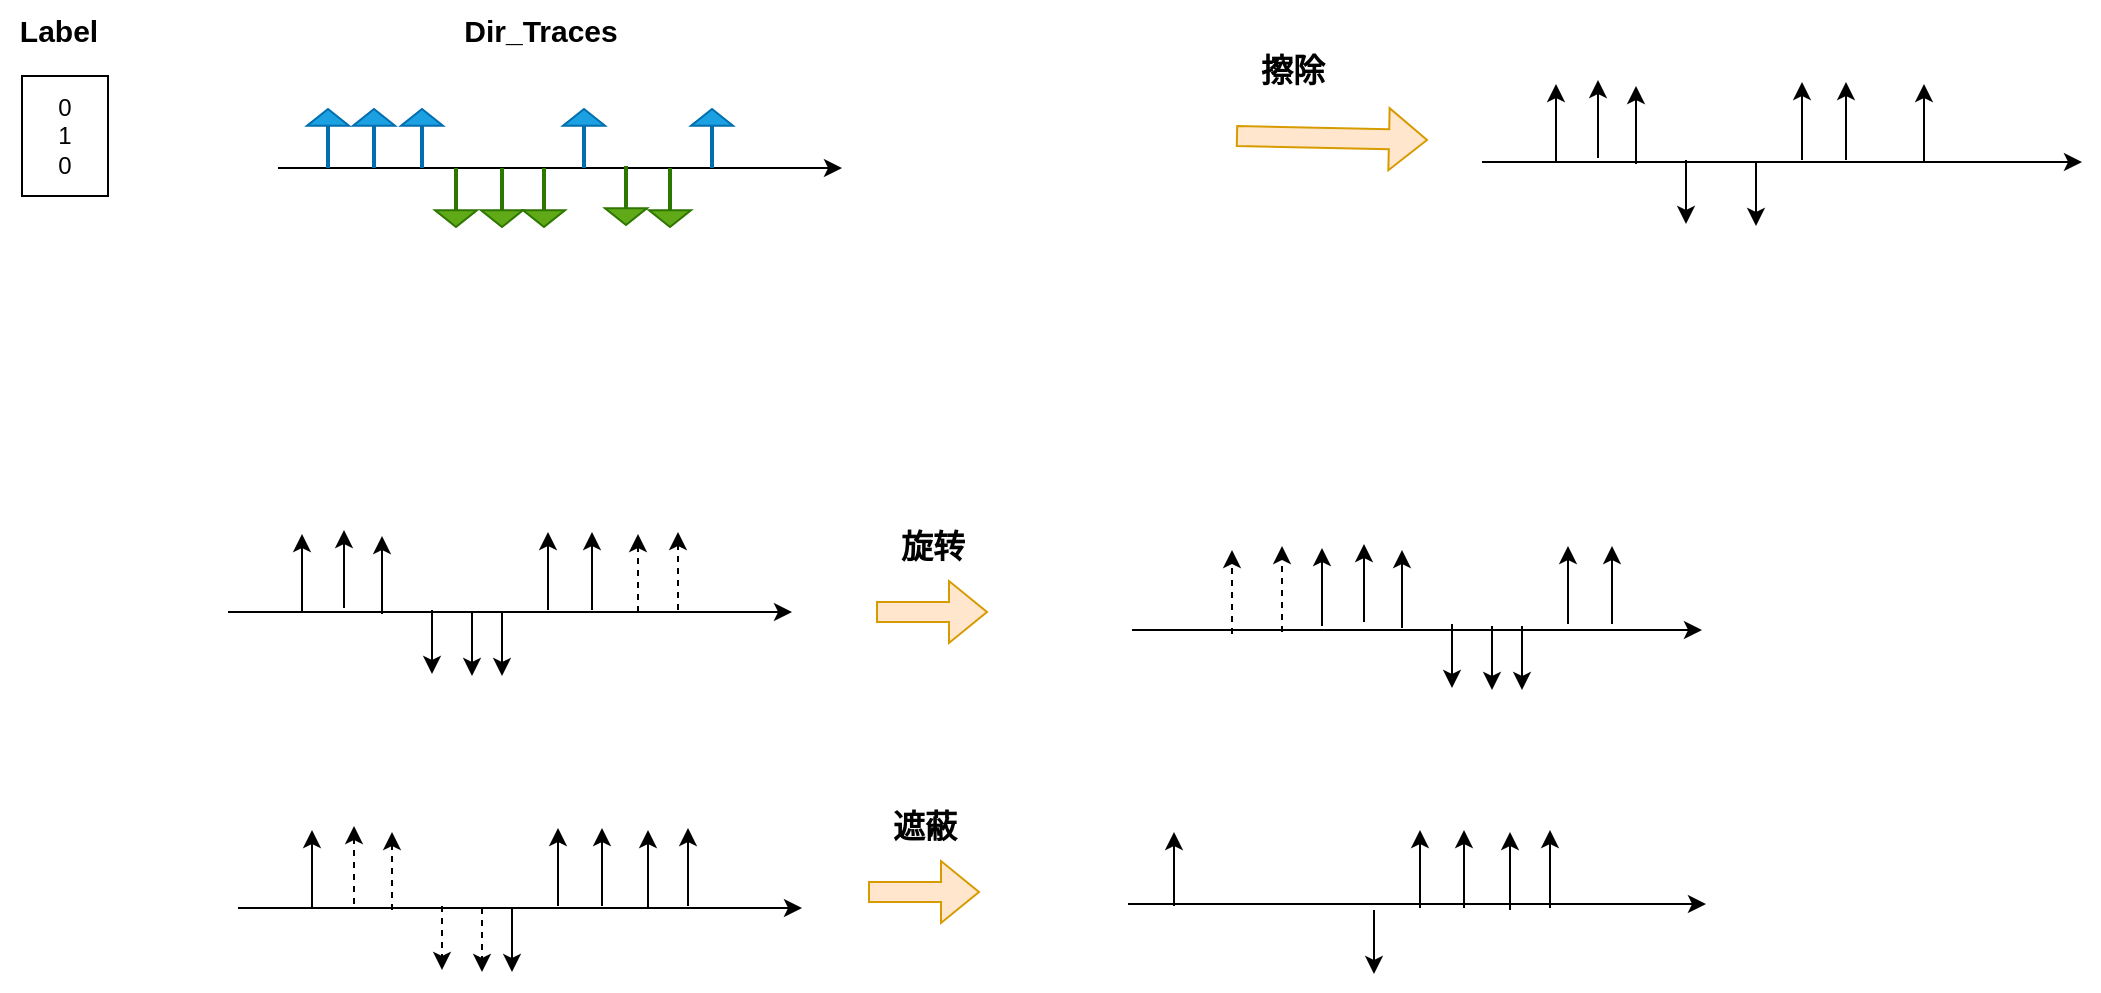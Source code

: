 <mxfile version="24.0.7" type="github">
  <diagram name="第 1 页" id="ZusEr--IG7KZ8trxtdcu">
    <mxGraphModel dx="2250" dy="939" grid="0" gridSize="10" guides="1" tooltips="1" connect="1" arrows="1" fold="1" page="0" pageScale="1" pageWidth="827" pageHeight="1169" math="0" shadow="0">
      <root>
        <mxCell id="0" />
        <mxCell id="1" parent="0" />
        <mxCell id="l5cotHKUDbFg4a4MN0r3-1" value="" style="shape=flexArrow;endArrow=classic;html=1;rounded=0;fillColor=#ffe6cc;strokeColor=#d79b00;" edge="1" parent="1">
          <mxGeometry width="50" height="50" relative="1" as="geometry">
            <mxPoint x="-413" y="291" as="sourcePoint" />
            <mxPoint x="-357" y="291" as="targetPoint" />
          </mxGeometry>
        </mxCell>
        <mxCell id="l5cotHKUDbFg4a4MN0r3-2" value="" style="endArrow=classic;html=1;rounded=0;" edge="1" parent="1">
          <mxGeometry width="50" height="50" relative="1" as="geometry">
            <mxPoint x="-700" y="291" as="sourcePoint" />
            <mxPoint x="-700" y="252" as="targetPoint" />
          </mxGeometry>
        </mxCell>
        <mxCell id="l5cotHKUDbFg4a4MN0r3-3" value="" style="endArrow=classic;html=1;rounded=0;" edge="1" parent="1">
          <mxGeometry width="50" height="50" relative="1" as="geometry">
            <mxPoint x="-737" y="291" as="sourcePoint" />
            <mxPoint x="-455" y="291" as="targetPoint" />
          </mxGeometry>
        </mxCell>
        <mxCell id="l5cotHKUDbFg4a4MN0r3-4" value="" style="endArrow=classic;html=1;rounded=0;" edge="1" parent="1">
          <mxGeometry width="50" height="50" relative="1" as="geometry">
            <mxPoint x="-679" y="289" as="sourcePoint" />
            <mxPoint x="-679" y="250" as="targetPoint" />
          </mxGeometry>
        </mxCell>
        <mxCell id="l5cotHKUDbFg4a4MN0r3-5" value="" style="endArrow=classic;html=1;rounded=0;" edge="1" parent="1">
          <mxGeometry width="50" height="50" relative="1" as="geometry">
            <mxPoint x="-660" y="292" as="sourcePoint" />
            <mxPoint x="-660" y="253" as="targetPoint" />
          </mxGeometry>
        </mxCell>
        <mxCell id="l5cotHKUDbFg4a4MN0r3-6" value="" style="endArrow=classic;html=1;rounded=0;" edge="1" parent="1">
          <mxGeometry width="50" height="50" relative="1" as="geometry">
            <mxPoint x="-635" y="290" as="sourcePoint" />
            <mxPoint x="-635" y="322" as="targetPoint" />
          </mxGeometry>
        </mxCell>
        <mxCell id="l5cotHKUDbFg4a4MN0r3-7" value="" style="endArrow=classic;html=1;rounded=0;" edge="1" parent="1">
          <mxGeometry width="50" height="50" relative="1" as="geometry">
            <mxPoint x="-615" y="291" as="sourcePoint" />
            <mxPoint x="-615" y="323" as="targetPoint" />
          </mxGeometry>
        </mxCell>
        <mxCell id="l5cotHKUDbFg4a4MN0r3-8" value="" style="endArrow=classic;html=1;rounded=0;" edge="1" parent="1">
          <mxGeometry width="50" height="50" relative="1" as="geometry">
            <mxPoint x="-600" y="291" as="sourcePoint" />
            <mxPoint x="-600" y="323" as="targetPoint" />
          </mxGeometry>
        </mxCell>
        <mxCell id="l5cotHKUDbFg4a4MN0r3-9" value="" style="endArrow=classic;html=1;rounded=0;" edge="1" parent="1">
          <mxGeometry width="50" height="50" relative="1" as="geometry">
            <mxPoint x="-577" y="290" as="sourcePoint" />
            <mxPoint x="-577" y="251" as="targetPoint" />
          </mxGeometry>
        </mxCell>
        <mxCell id="l5cotHKUDbFg4a4MN0r3-10" value="" style="endArrow=classic;html=1;rounded=0;" edge="1" parent="1">
          <mxGeometry width="50" height="50" relative="1" as="geometry">
            <mxPoint x="-555" y="290" as="sourcePoint" />
            <mxPoint x="-555" y="251" as="targetPoint" />
          </mxGeometry>
        </mxCell>
        <mxCell id="l5cotHKUDbFg4a4MN0r3-11" value="" style="endArrow=classic;html=1;rounded=0;dashed=1;" edge="1" parent="1">
          <mxGeometry width="50" height="50" relative="1" as="geometry">
            <mxPoint x="-532" y="291" as="sourcePoint" />
            <mxPoint x="-532" y="252" as="targetPoint" />
          </mxGeometry>
        </mxCell>
        <mxCell id="l5cotHKUDbFg4a4MN0r3-12" value="" style="endArrow=classic;html=1;rounded=1;curved=0;dashed=1;" edge="1" parent="1">
          <mxGeometry width="50" height="50" relative="1" as="geometry">
            <mxPoint x="-512" y="290" as="sourcePoint" />
            <mxPoint x="-512" y="251" as="targetPoint" />
          </mxGeometry>
        </mxCell>
        <mxCell id="l5cotHKUDbFg4a4MN0r3-13" value="" style="endArrow=classic;html=1;rounded=0;" edge="1" parent="1">
          <mxGeometry width="50" height="50" relative="1" as="geometry">
            <mxPoint x="-695" y="439" as="sourcePoint" />
            <mxPoint x="-695" y="400" as="targetPoint" />
          </mxGeometry>
        </mxCell>
        <mxCell id="l5cotHKUDbFg4a4MN0r3-14" value="" style="endArrow=classic;html=1;rounded=0;" edge="1" parent="1">
          <mxGeometry width="50" height="50" relative="1" as="geometry">
            <mxPoint x="-732" y="439" as="sourcePoint" />
            <mxPoint x="-450" y="439" as="targetPoint" />
          </mxGeometry>
        </mxCell>
        <mxCell id="l5cotHKUDbFg4a4MN0r3-15" value="" style="endArrow=classic;html=1;rounded=0;dashed=1;" edge="1" parent="1">
          <mxGeometry width="50" height="50" relative="1" as="geometry">
            <mxPoint x="-674" y="437" as="sourcePoint" />
            <mxPoint x="-674" y="398" as="targetPoint" />
          </mxGeometry>
        </mxCell>
        <mxCell id="l5cotHKUDbFg4a4MN0r3-16" value="" style="endArrow=classic;html=1;rounded=0;dashed=1;" edge="1" parent="1">
          <mxGeometry width="50" height="50" relative="1" as="geometry">
            <mxPoint x="-655" y="440" as="sourcePoint" />
            <mxPoint x="-655" y="401" as="targetPoint" />
          </mxGeometry>
        </mxCell>
        <mxCell id="l5cotHKUDbFg4a4MN0r3-17" value="" style="endArrow=classic;html=1;rounded=0;dashed=1;" edge="1" parent="1">
          <mxGeometry width="50" height="50" relative="1" as="geometry">
            <mxPoint x="-630" y="438" as="sourcePoint" />
            <mxPoint x="-630" y="470" as="targetPoint" />
          </mxGeometry>
        </mxCell>
        <mxCell id="l5cotHKUDbFg4a4MN0r3-18" value="" style="endArrow=classic;html=1;rounded=0;dashed=1;" edge="1" parent="1">
          <mxGeometry width="50" height="50" relative="1" as="geometry">
            <mxPoint x="-610" y="439" as="sourcePoint" />
            <mxPoint x="-610" y="471" as="targetPoint" />
          </mxGeometry>
        </mxCell>
        <mxCell id="l5cotHKUDbFg4a4MN0r3-19" value="" style="endArrow=classic;html=1;rounded=0;" edge="1" parent="1">
          <mxGeometry width="50" height="50" relative="1" as="geometry">
            <mxPoint x="-595" y="439" as="sourcePoint" />
            <mxPoint x="-595" y="471" as="targetPoint" />
          </mxGeometry>
        </mxCell>
        <mxCell id="l5cotHKUDbFg4a4MN0r3-20" value="" style="endArrow=classic;html=1;rounded=0;" edge="1" parent="1">
          <mxGeometry width="50" height="50" relative="1" as="geometry">
            <mxPoint x="-572" y="438" as="sourcePoint" />
            <mxPoint x="-572" y="399" as="targetPoint" />
          </mxGeometry>
        </mxCell>
        <mxCell id="l5cotHKUDbFg4a4MN0r3-21" value="" style="endArrow=classic;html=1;rounded=0;" edge="1" parent="1">
          <mxGeometry width="50" height="50" relative="1" as="geometry">
            <mxPoint x="-550" y="438" as="sourcePoint" />
            <mxPoint x="-550" y="399" as="targetPoint" />
          </mxGeometry>
        </mxCell>
        <mxCell id="l5cotHKUDbFg4a4MN0r3-22" value="" style="endArrow=classic;html=1;rounded=0;" edge="1" parent="1">
          <mxGeometry width="50" height="50" relative="1" as="geometry">
            <mxPoint x="-527" y="439" as="sourcePoint" />
            <mxPoint x="-527" y="400" as="targetPoint" />
          </mxGeometry>
        </mxCell>
        <mxCell id="l5cotHKUDbFg4a4MN0r3-23" value="" style="endArrow=classic;html=1;rounded=0;" edge="1" parent="1">
          <mxGeometry width="50" height="50" relative="1" as="geometry">
            <mxPoint x="-507" y="438" as="sourcePoint" />
            <mxPoint x="-507" y="399" as="targetPoint" />
          </mxGeometry>
        </mxCell>
        <mxCell id="l5cotHKUDbFg4a4MN0r3-24" value="&lt;font style=&quot;font-size: 16px;&quot;&gt;&lt;b&gt;旋转&lt;/b&gt;&lt;/font&gt;" style="text;html=1;align=center;verticalAlign=middle;resizable=0;points=[];autosize=1;strokeColor=none;fillColor=none;" vertex="1" parent="1">
          <mxGeometry x="-410.5" y="242" width="50" height="32" as="geometry" />
        </mxCell>
        <mxCell id="l5cotHKUDbFg4a4MN0r3-25" value="" style="endArrow=classic;html=1;rounded=0;" edge="1" parent="1">
          <mxGeometry width="50" height="50" relative="1" as="geometry">
            <mxPoint x="-190" y="298" as="sourcePoint" />
            <mxPoint x="-190" y="259" as="targetPoint" />
          </mxGeometry>
        </mxCell>
        <mxCell id="l5cotHKUDbFg4a4MN0r3-26" value="" style="endArrow=classic;html=1;rounded=0;" edge="1" parent="1">
          <mxGeometry width="50" height="50" relative="1" as="geometry">
            <mxPoint x="-285" y="300" as="sourcePoint" />
            <mxPoint y="300" as="targetPoint" />
          </mxGeometry>
        </mxCell>
        <mxCell id="l5cotHKUDbFg4a4MN0r3-27" value="" style="endArrow=classic;html=1;rounded=0;" edge="1" parent="1">
          <mxGeometry width="50" height="50" relative="1" as="geometry">
            <mxPoint x="-169" y="296" as="sourcePoint" />
            <mxPoint x="-169" y="257" as="targetPoint" />
          </mxGeometry>
        </mxCell>
        <mxCell id="l5cotHKUDbFg4a4MN0r3-28" value="" style="endArrow=classic;html=1;rounded=0;" edge="1" parent="1">
          <mxGeometry width="50" height="50" relative="1" as="geometry">
            <mxPoint x="-150" y="299" as="sourcePoint" />
            <mxPoint x="-150" y="260" as="targetPoint" />
          </mxGeometry>
        </mxCell>
        <mxCell id="l5cotHKUDbFg4a4MN0r3-29" value="" style="endArrow=classic;html=1;rounded=0;" edge="1" parent="1">
          <mxGeometry width="50" height="50" relative="1" as="geometry">
            <mxPoint x="-125" y="297" as="sourcePoint" />
            <mxPoint x="-125" y="329" as="targetPoint" />
          </mxGeometry>
        </mxCell>
        <mxCell id="l5cotHKUDbFg4a4MN0r3-30" value="" style="endArrow=classic;html=1;rounded=0;" edge="1" parent="1">
          <mxGeometry width="50" height="50" relative="1" as="geometry">
            <mxPoint x="-105" y="298" as="sourcePoint" />
            <mxPoint x="-105" y="330" as="targetPoint" />
          </mxGeometry>
        </mxCell>
        <mxCell id="l5cotHKUDbFg4a4MN0r3-31" value="" style="endArrow=classic;html=1;rounded=0;" edge="1" parent="1">
          <mxGeometry width="50" height="50" relative="1" as="geometry">
            <mxPoint x="-90" y="298" as="sourcePoint" />
            <mxPoint x="-90" y="330" as="targetPoint" />
          </mxGeometry>
        </mxCell>
        <mxCell id="l5cotHKUDbFg4a4MN0r3-32" value="" style="endArrow=classic;html=1;rounded=0;" edge="1" parent="1">
          <mxGeometry width="50" height="50" relative="1" as="geometry">
            <mxPoint x="-67" y="297" as="sourcePoint" />
            <mxPoint x="-67" y="258" as="targetPoint" />
          </mxGeometry>
        </mxCell>
        <mxCell id="l5cotHKUDbFg4a4MN0r3-33" value="" style="endArrow=classic;html=1;rounded=0;" edge="1" parent="1">
          <mxGeometry width="50" height="50" relative="1" as="geometry">
            <mxPoint x="-45" y="297" as="sourcePoint" />
            <mxPoint x="-45" y="258" as="targetPoint" />
          </mxGeometry>
        </mxCell>
        <mxCell id="l5cotHKUDbFg4a4MN0r3-34" value="" style="endArrow=classic;html=1;rounded=0;dashed=1;" edge="1" parent="1">
          <mxGeometry width="50" height="50" relative="1" as="geometry">
            <mxPoint x="-210" y="301" as="sourcePoint" />
            <mxPoint x="-210" y="258" as="targetPoint" />
          </mxGeometry>
        </mxCell>
        <mxCell id="l5cotHKUDbFg4a4MN0r3-35" value="" style="endArrow=classic;html=1;rounded=0;dashed=1;" edge="1" parent="1">
          <mxGeometry width="50" height="50" relative="1" as="geometry">
            <mxPoint x="-235" y="302" as="sourcePoint" />
            <mxPoint x="-235" y="260" as="targetPoint" />
          </mxGeometry>
        </mxCell>
        <mxCell id="l5cotHKUDbFg4a4MN0r3-36" value="" style="shape=flexArrow;endArrow=classic;html=1;rounded=0;fillColor=#ffe6cc;strokeColor=#d79b00;" edge="1" parent="1">
          <mxGeometry width="50" height="50" relative="1" as="geometry">
            <mxPoint x="-417" y="431" as="sourcePoint" />
            <mxPoint x="-361" y="431" as="targetPoint" />
          </mxGeometry>
        </mxCell>
        <mxCell id="l5cotHKUDbFg4a4MN0r3-37" value="&lt;font style=&quot;font-size: 16px;&quot;&gt;&lt;b&gt;遮蔽&lt;/b&gt;&lt;/font&gt;" style="text;html=1;align=center;verticalAlign=middle;resizable=0;points=[];autosize=1;strokeColor=none;fillColor=none;" vertex="1" parent="1">
          <mxGeometry x="-414.5" y="382" width="50" height="32" as="geometry" />
        </mxCell>
        <mxCell id="l5cotHKUDbFg4a4MN0r3-38" value="" style="endArrow=classic;html=1;rounded=0;" edge="1" parent="1">
          <mxGeometry width="50" height="50" relative="1" as="geometry">
            <mxPoint x="-264" y="438" as="sourcePoint" />
            <mxPoint x="-264" y="401" as="targetPoint" />
          </mxGeometry>
        </mxCell>
        <mxCell id="l5cotHKUDbFg4a4MN0r3-39" value="" style="endArrow=classic;html=1;rounded=0;" edge="1" parent="1">
          <mxGeometry width="50" height="50" relative="1" as="geometry">
            <mxPoint x="-287" y="437" as="sourcePoint" />
            <mxPoint x="2" y="437" as="targetPoint" />
          </mxGeometry>
        </mxCell>
        <mxCell id="l5cotHKUDbFg4a4MN0r3-40" value="" style="endArrow=classic;html=1;rounded=0;" edge="1" parent="1">
          <mxGeometry width="50" height="50" relative="1" as="geometry">
            <mxPoint x="-164" y="440" as="sourcePoint" />
            <mxPoint x="-164" y="472" as="targetPoint" />
          </mxGeometry>
        </mxCell>
        <mxCell id="l5cotHKUDbFg4a4MN0r3-41" value="" style="endArrow=classic;html=1;rounded=0;" edge="1" parent="1">
          <mxGeometry width="50" height="50" relative="1" as="geometry">
            <mxPoint x="-141" y="439" as="sourcePoint" />
            <mxPoint x="-141" y="400" as="targetPoint" />
          </mxGeometry>
        </mxCell>
        <mxCell id="l5cotHKUDbFg4a4MN0r3-42" value="" style="endArrow=classic;html=1;rounded=0;" edge="1" parent="1">
          <mxGeometry width="50" height="50" relative="1" as="geometry">
            <mxPoint x="-119" y="439" as="sourcePoint" />
            <mxPoint x="-119" y="400" as="targetPoint" />
          </mxGeometry>
        </mxCell>
        <mxCell id="l5cotHKUDbFg4a4MN0r3-43" value="" style="endArrow=classic;html=1;rounded=0;" edge="1" parent="1">
          <mxGeometry width="50" height="50" relative="1" as="geometry">
            <mxPoint x="-96" y="440" as="sourcePoint" />
            <mxPoint x="-96" y="401" as="targetPoint" />
          </mxGeometry>
        </mxCell>
        <mxCell id="l5cotHKUDbFg4a4MN0r3-44" value="" style="endArrow=classic;html=1;rounded=0;" edge="1" parent="1">
          <mxGeometry width="50" height="50" relative="1" as="geometry">
            <mxPoint x="-76" y="439" as="sourcePoint" />
            <mxPoint x="-76" y="400" as="targetPoint" />
          </mxGeometry>
        </mxCell>
        <mxCell id="l5cotHKUDbFg4a4MN0r3-70" value="" style="endArrow=classic;html=1;rounded=0;" edge="1" parent="1">
          <mxGeometry width="50" height="50" relative="1" as="geometry">
            <mxPoint x="-712" y="69" as="sourcePoint" />
            <mxPoint x="-430" y="69" as="targetPoint" />
          </mxGeometry>
        </mxCell>
        <mxCell id="l5cotHKUDbFg4a4MN0r3-80" value="" style="shape=flexArrow;endArrow=classic;html=1;rounded=0;fillColor=#ffe6cc;strokeColor=#d79b00;" edge="1" parent="1">
          <mxGeometry width="50" height="50" relative="1" as="geometry">
            <mxPoint x="-233" y="53" as="sourcePoint" />
            <mxPoint x="-137" y="55" as="targetPoint" />
          </mxGeometry>
        </mxCell>
        <mxCell id="l5cotHKUDbFg4a4MN0r3-81" value="&lt;font style=&quot;font-size: 16px;&quot;&gt;&lt;b&gt;擦除&lt;/b&gt;&lt;/font&gt;" style="text;html=1;align=center;verticalAlign=middle;resizable=0;points=[];autosize=1;strokeColor=none;fillColor=none;" vertex="1" parent="1">
          <mxGeometry x="-230.5" y="4" width="50" height="32" as="geometry" />
        </mxCell>
        <mxCell id="l5cotHKUDbFg4a4MN0r3-82" value="" style="endArrow=classic;html=1;rounded=0;" edge="1" parent="1">
          <mxGeometry width="50" height="50" relative="1" as="geometry">
            <mxPoint x="-73" y="66" as="sourcePoint" />
            <mxPoint x="-73" y="27" as="targetPoint" />
          </mxGeometry>
        </mxCell>
        <mxCell id="l5cotHKUDbFg4a4MN0r3-83" value="" style="endArrow=classic;html=1;rounded=0;" edge="1" parent="1">
          <mxGeometry width="50" height="50" relative="1" as="geometry">
            <mxPoint x="-110" y="66" as="sourcePoint" />
            <mxPoint x="190" y="66" as="targetPoint" />
          </mxGeometry>
        </mxCell>
        <mxCell id="l5cotHKUDbFg4a4MN0r3-84" value="" style="endArrow=classic;html=1;rounded=0;" edge="1" parent="1">
          <mxGeometry width="50" height="50" relative="1" as="geometry">
            <mxPoint x="-52" y="64" as="sourcePoint" />
            <mxPoint x="-52" y="25" as="targetPoint" />
          </mxGeometry>
        </mxCell>
        <mxCell id="l5cotHKUDbFg4a4MN0r3-85" value="" style="endArrow=classic;html=1;rounded=0;" edge="1" parent="1">
          <mxGeometry width="50" height="50" relative="1" as="geometry">
            <mxPoint x="-33" y="67" as="sourcePoint" />
            <mxPoint x="-33" y="28" as="targetPoint" />
          </mxGeometry>
        </mxCell>
        <mxCell id="l5cotHKUDbFg4a4MN0r3-86" value="" style="endArrow=classic;html=1;rounded=0;" edge="1" parent="1">
          <mxGeometry width="50" height="50" relative="1" as="geometry">
            <mxPoint x="-8" y="65" as="sourcePoint" />
            <mxPoint x="-8" y="97" as="targetPoint" />
          </mxGeometry>
        </mxCell>
        <mxCell id="l5cotHKUDbFg4a4MN0r3-87" value="" style="endArrow=classic;html=1;rounded=0;" edge="1" parent="1">
          <mxGeometry width="50" height="50" relative="1" as="geometry">
            <mxPoint x="27" y="66" as="sourcePoint" />
            <mxPoint x="27" y="98" as="targetPoint" />
          </mxGeometry>
        </mxCell>
        <mxCell id="l5cotHKUDbFg4a4MN0r3-88" value="" style="endArrow=classic;html=1;rounded=0;" edge="1" parent="1">
          <mxGeometry width="50" height="50" relative="1" as="geometry">
            <mxPoint x="50" y="65" as="sourcePoint" />
            <mxPoint x="50" y="26" as="targetPoint" />
          </mxGeometry>
        </mxCell>
        <mxCell id="l5cotHKUDbFg4a4MN0r3-89" value="" style="endArrow=classic;html=1;rounded=0;" edge="1" parent="1">
          <mxGeometry width="50" height="50" relative="1" as="geometry">
            <mxPoint x="72" y="65" as="sourcePoint" />
            <mxPoint x="72" y="26" as="targetPoint" />
          </mxGeometry>
        </mxCell>
        <mxCell id="l5cotHKUDbFg4a4MN0r3-90" value="" style="endArrow=classic;html=1;rounded=0;" edge="1" parent="1">
          <mxGeometry width="50" height="50" relative="1" as="geometry">
            <mxPoint x="111" y="66" as="sourcePoint" />
            <mxPoint x="111" y="27" as="targetPoint" />
          </mxGeometry>
        </mxCell>
        <mxCell id="l5cotHKUDbFg4a4MN0r3-93" value="" style="shape=flexArrow;endArrow=classic;html=1;rounded=0;endWidth=19;endSize=2.44;width=1;fillColor=#1ba1e2;strokeColor=#006EAF;" edge="1" parent="1">
          <mxGeometry width="50" height="50" relative="1" as="geometry">
            <mxPoint x="-664" y="69" as="sourcePoint" />
            <mxPoint x="-664" y="39" as="targetPoint" />
          </mxGeometry>
        </mxCell>
        <mxCell id="l5cotHKUDbFg4a4MN0r3-95" value="" style="shape=flexArrow;endArrow=classic;html=1;rounded=0;endWidth=19;endSize=2.44;width=1;fillColor=#1ba1e2;strokeColor=#006EAF;" edge="1" parent="1">
          <mxGeometry width="50" height="50" relative="1" as="geometry">
            <mxPoint x="-640" y="69" as="sourcePoint" />
            <mxPoint x="-640" y="39" as="targetPoint" />
          </mxGeometry>
        </mxCell>
        <mxCell id="l5cotHKUDbFg4a4MN0r3-97" value="" style="shape=flexArrow;endArrow=classic;html=1;rounded=0;endWidth=19;endSize=2.44;width=1;fillColor=#1ba1e2;strokeColor=#006EAF;" edge="1" parent="1">
          <mxGeometry width="50" height="50" relative="1" as="geometry">
            <mxPoint x="-687" y="69" as="sourcePoint" />
            <mxPoint x="-687" y="39" as="targetPoint" />
          </mxGeometry>
        </mxCell>
        <mxCell id="l5cotHKUDbFg4a4MN0r3-98" value="" style="shape=flexArrow;endArrow=classic;html=1;rounded=0;fillColor=#60a917;strokeColor=#2D7600;endWidth=19;endSize=2.44;width=1;" edge="1" parent="1">
          <mxGeometry width="50" height="50" relative="1" as="geometry">
            <mxPoint x="-623" y="69" as="sourcePoint" />
            <mxPoint x="-623" y="99" as="targetPoint" />
          </mxGeometry>
        </mxCell>
        <mxCell id="l5cotHKUDbFg4a4MN0r3-99" value="" style="shape=flexArrow;endArrow=classic;html=1;rounded=0;fillColor=#60a917;strokeColor=#2D7600;endWidth=19;endSize=2.44;width=1;" edge="1" parent="1">
          <mxGeometry width="50" height="50" relative="1" as="geometry">
            <mxPoint x="-600" y="69" as="sourcePoint" />
            <mxPoint x="-600" y="99" as="targetPoint" />
          </mxGeometry>
        </mxCell>
        <mxCell id="l5cotHKUDbFg4a4MN0r3-100" value="" style="shape=flexArrow;endArrow=classic;html=1;rounded=0;fillColor=#60a917;strokeColor=#2D7600;endWidth=19;endSize=2.44;width=1;" edge="1" parent="1">
          <mxGeometry width="50" height="50" relative="1" as="geometry">
            <mxPoint x="-579" y="69" as="sourcePoint" />
            <mxPoint x="-579" y="99" as="targetPoint" />
          </mxGeometry>
        </mxCell>
        <mxCell id="l5cotHKUDbFg4a4MN0r3-101" value="" style="shape=flexArrow;endArrow=classic;html=1;rounded=0;endWidth=19;endSize=2.44;width=1;fillColor=#1ba1e2;strokeColor=#006EAF;" edge="1" parent="1">
          <mxGeometry width="50" height="50" relative="1" as="geometry">
            <mxPoint x="-559" y="69" as="sourcePoint" />
            <mxPoint x="-559" y="39" as="targetPoint" />
          </mxGeometry>
        </mxCell>
        <mxCell id="l5cotHKUDbFg4a4MN0r3-102" value="" style="shape=flexArrow;endArrow=classic;html=1;rounded=0;fillColor=#60a917;strokeColor=#2D7600;endWidth=19;endSize=2.44;width=1;" edge="1" parent="1">
          <mxGeometry width="50" height="50" relative="1" as="geometry">
            <mxPoint x="-538" y="68" as="sourcePoint" />
            <mxPoint x="-538" y="98" as="targetPoint" />
          </mxGeometry>
        </mxCell>
        <mxCell id="l5cotHKUDbFg4a4MN0r3-103" value="" style="shape=flexArrow;endArrow=classic;html=1;rounded=0;fillColor=#60a917;strokeColor=#2D7600;endWidth=19;endSize=2.44;width=1;" edge="1" parent="1">
          <mxGeometry width="50" height="50" relative="1" as="geometry">
            <mxPoint x="-516" y="69" as="sourcePoint" />
            <mxPoint x="-516" y="99" as="targetPoint" />
          </mxGeometry>
        </mxCell>
        <mxCell id="l5cotHKUDbFg4a4MN0r3-104" value="" style="shape=flexArrow;endArrow=classic;html=1;rounded=0;endWidth=19;endSize=2.44;width=1;fillColor=#1ba1e2;strokeColor=#006EAF;" edge="1" parent="1">
          <mxGeometry width="50" height="50" relative="1" as="geometry">
            <mxPoint x="-495" y="69" as="sourcePoint" />
            <mxPoint x="-495" y="39" as="targetPoint" />
          </mxGeometry>
        </mxCell>
        <mxCell id="l5cotHKUDbFg4a4MN0r3-105" value="&lt;b&gt;&lt;font style=&quot;font-size: 15px;&quot;&gt;Dir_Traces&lt;/font&gt;&lt;/b&gt;" style="text;html=1;align=center;verticalAlign=middle;resizable=0;points=[];autosize=1;strokeColor=none;fillColor=none;" vertex="1" parent="1">
          <mxGeometry x="-629" y="-15" width="95" height="30" as="geometry" />
        </mxCell>
        <mxCell id="l5cotHKUDbFg4a4MN0r3-106" value="&lt;b&gt;&lt;font style=&quot;font-size: 15px;&quot;&gt;Label&lt;/font&gt;&lt;/b&gt;" style="text;html=1;align=center;verticalAlign=middle;resizable=0;points=[];autosize=1;strokeColor=none;fillColor=none;" vertex="1" parent="1">
          <mxGeometry x="-851" y="-15" width="57" height="30" as="geometry" />
        </mxCell>
        <mxCell id="l5cotHKUDbFg4a4MN0r3-107" value="&lt;div&gt;0&lt;/div&gt;&lt;div&gt;1&lt;/div&gt;&lt;div&gt;0&lt;br&gt;&lt;/div&gt;" style="rounded=0;whiteSpace=wrap;html=1;" vertex="1" parent="1">
          <mxGeometry x="-840" y="23" width="43" height="60" as="geometry" />
        </mxCell>
      </root>
    </mxGraphModel>
  </diagram>
</mxfile>
